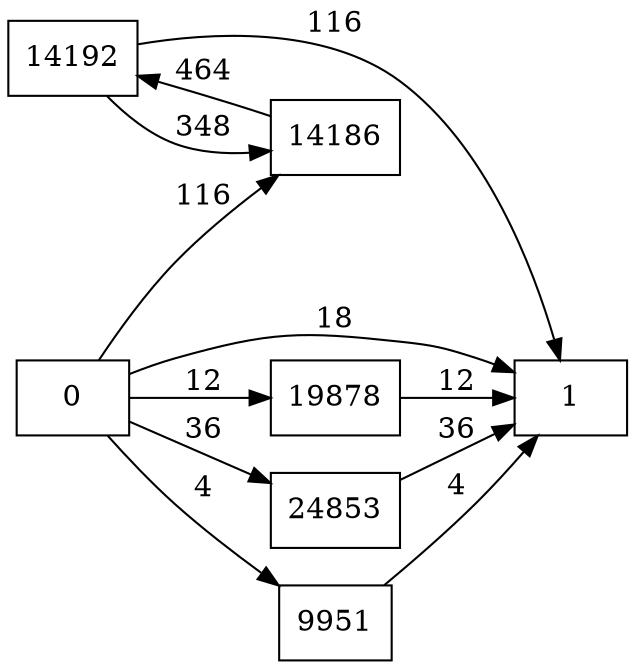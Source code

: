 digraph {
	graph [rankdir=LR]
	node [shape=rectangle]
	9951 -> 1 [label=4]
	14186 -> 14192 [label=464]
	14192 -> 14186 [label=348]
	14192 -> 1 [label=116]
	19878 -> 1 [label=12]
	24853 -> 1 [label=36]
	0 -> 1 [label=18]
	0 -> 9951 [label=4]
	0 -> 14186 [label=116]
	0 -> 19878 [label=12]
	0 -> 24853 [label=36]
}
